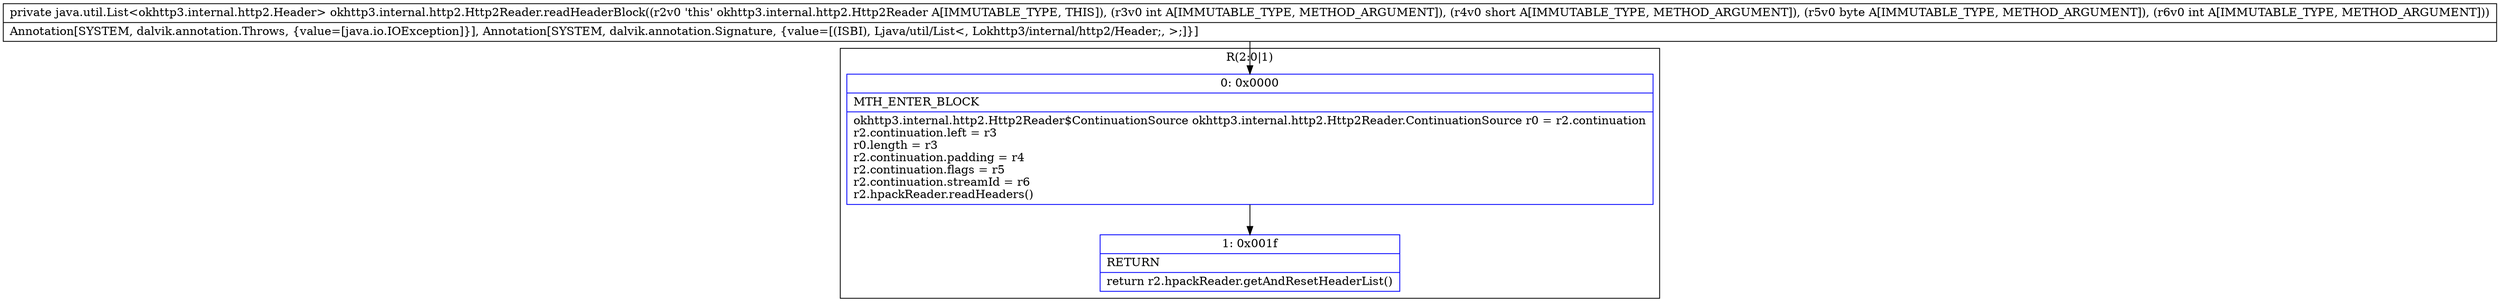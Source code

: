 digraph "CFG forokhttp3.internal.http2.Http2Reader.readHeaderBlock(ISBI)Ljava\/util\/List;" {
subgraph cluster_Region_445758009 {
label = "R(2:0|1)";
node [shape=record,color=blue];
Node_0 [shape=record,label="{0\:\ 0x0000|MTH_ENTER_BLOCK\l|okhttp3.internal.http2.Http2Reader$ContinuationSource okhttp3.internal.http2.Http2Reader.ContinuationSource r0 = r2.continuation\lr2.continuation.left = r3\lr0.length = r3\lr2.continuation.padding = r4\lr2.continuation.flags = r5\lr2.continuation.streamId = r6\lr2.hpackReader.readHeaders()\l}"];
Node_1 [shape=record,label="{1\:\ 0x001f|RETURN\l|return r2.hpackReader.getAndResetHeaderList()\l}"];
}
MethodNode[shape=record,label="{private java.util.List\<okhttp3.internal.http2.Header\> okhttp3.internal.http2.Http2Reader.readHeaderBlock((r2v0 'this' okhttp3.internal.http2.Http2Reader A[IMMUTABLE_TYPE, THIS]), (r3v0 int A[IMMUTABLE_TYPE, METHOD_ARGUMENT]), (r4v0 short A[IMMUTABLE_TYPE, METHOD_ARGUMENT]), (r5v0 byte A[IMMUTABLE_TYPE, METHOD_ARGUMENT]), (r6v0 int A[IMMUTABLE_TYPE, METHOD_ARGUMENT]))  | Annotation[SYSTEM, dalvik.annotation.Throws, \{value=[java.io.IOException]\}], Annotation[SYSTEM, dalvik.annotation.Signature, \{value=[(ISBI), Ljava\/util\/List\<, Lokhttp3\/internal\/http2\/Header;, \>;]\}]\l}"];
MethodNode -> Node_0;
Node_0 -> Node_1;
}

